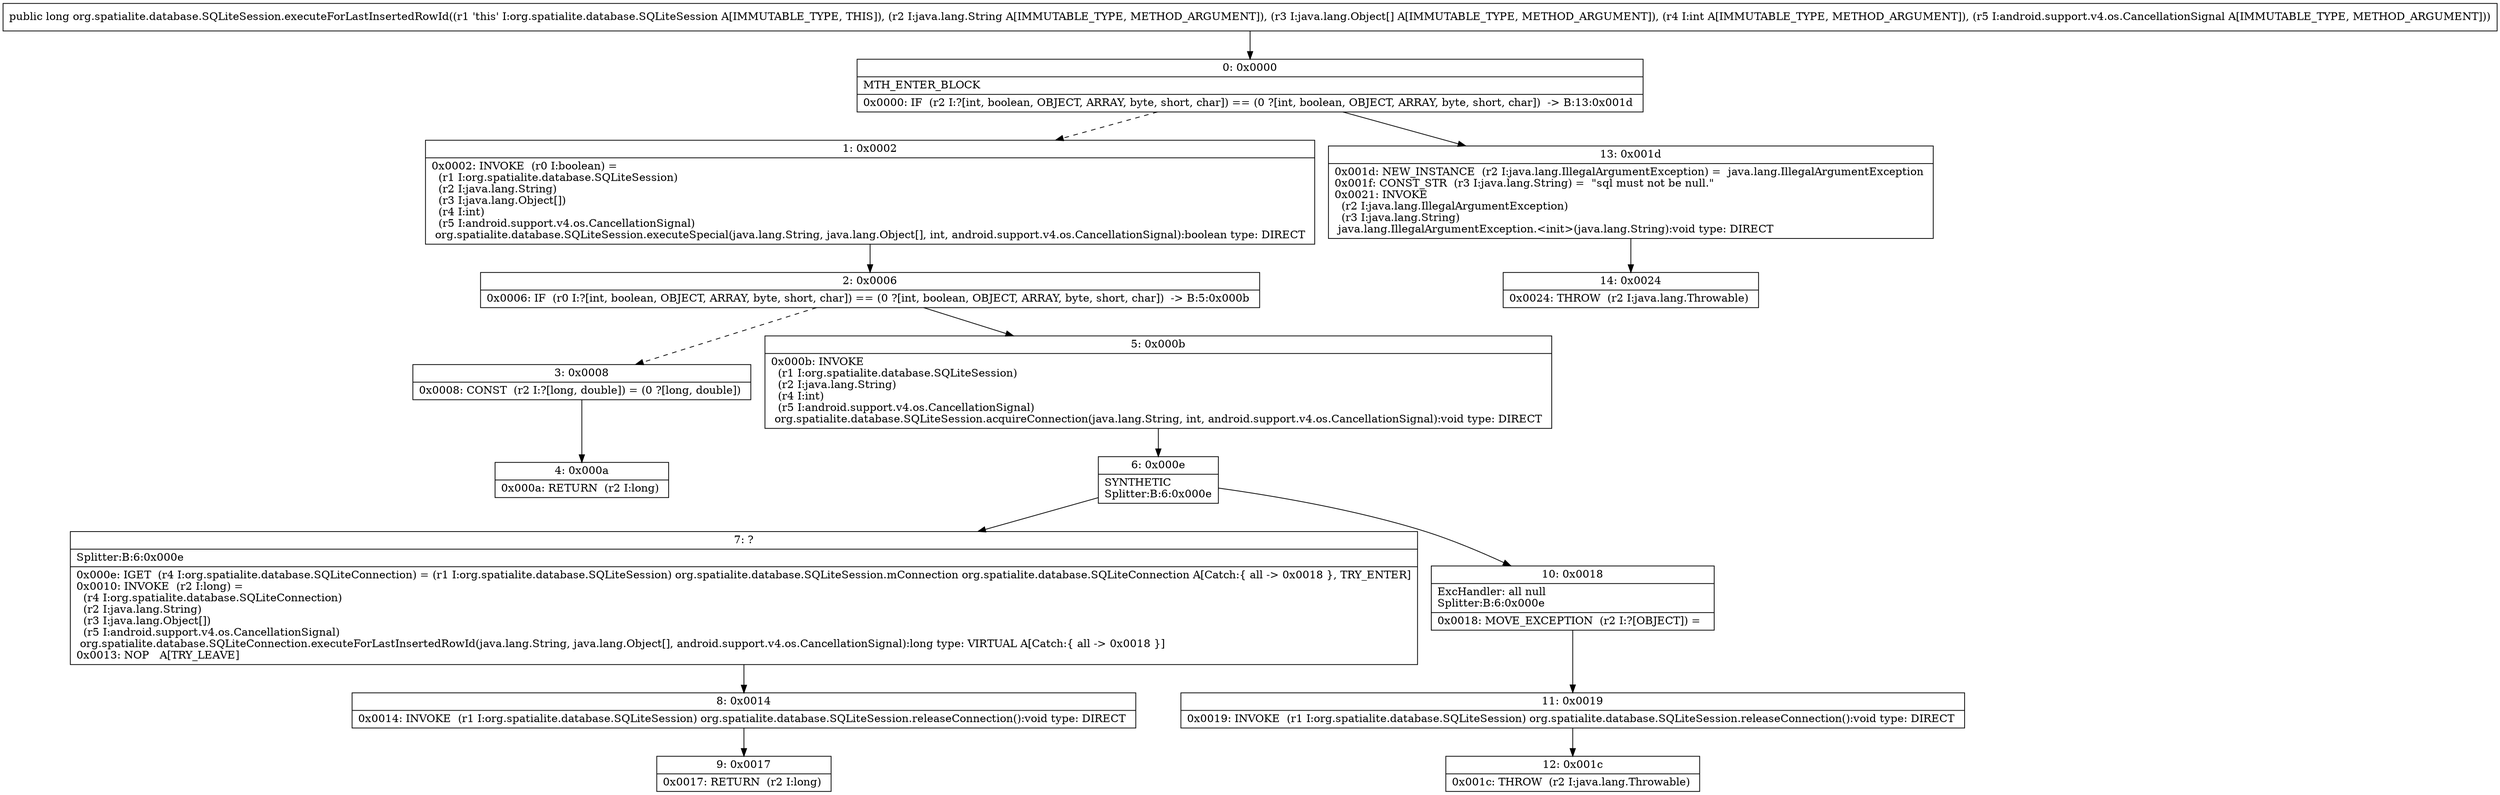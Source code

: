 digraph "CFG fororg.spatialite.database.SQLiteSession.executeForLastInsertedRowId(Ljava\/lang\/String;[Ljava\/lang\/Object;ILandroid\/support\/v4\/os\/CancellationSignal;)J" {
Node_0 [shape=record,label="{0\:\ 0x0000|MTH_ENTER_BLOCK\l|0x0000: IF  (r2 I:?[int, boolean, OBJECT, ARRAY, byte, short, char]) == (0 ?[int, boolean, OBJECT, ARRAY, byte, short, char])  \-\> B:13:0x001d \l}"];
Node_1 [shape=record,label="{1\:\ 0x0002|0x0002: INVOKE  (r0 I:boolean) = \l  (r1 I:org.spatialite.database.SQLiteSession)\l  (r2 I:java.lang.String)\l  (r3 I:java.lang.Object[])\l  (r4 I:int)\l  (r5 I:android.support.v4.os.CancellationSignal)\l org.spatialite.database.SQLiteSession.executeSpecial(java.lang.String, java.lang.Object[], int, android.support.v4.os.CancellationSignal):boolean type: DIRECT \l}"];
Node_2 [shape=record,label="{2\:\ 0x0006|0x0006: IF  (r0 I:?[int, boolean, OBJECT, ARRAY, byte, short, char]) == (0 ?[int, boolean, OBJECT, ARRAY, byte, short, char])  \-\> B:5:0x000b \l}"];
Node_3 [shape=record,label="{3\:\ 0x0008|0x0008: CONST  (r2 I:?[long, double]) = (0 ?[long, double]) \l}"];
Node_4 [shape=record,label="{4\:\ 0x000a|0x000a: RETURN  (r2 I:long) \l}"];
Node_5 [shape=record,label="{5\:\ 0x000b|0x000b: INVOKE  \l  (r1 I:org.spatialite.database.SQLiteSession)\l  (r2 I:java.lang.String)\l  (r4 I:int)\l  (r5 I:android.support.v4.os.CancellationSignal)\l org.spatialite.database.SQLiteSession.acquireConnection(java.lang.String, int, android.support.v4.os.CancellationSignal):void type: DIRECT \l}"];
Node_6 [shape=record,label="{6\:\ 0x000e|SYNTHETIC\lSplitter:B:6:0x000e\l}"];
Node_7 [shape=record,label="{7\:\ ?|Splitter:B:6:0x000e\l|0x000e: IGET  (r4 I:org.spatialite.database.SQLiteConnection) = (r1 I:org.spatialite.database.SQLiteSession) org.spatialite.database.SQLiteSession.mConnection org.spatialite.database.SQLiteConnection A[Catch:\{ all \-\> 0x0018 \}, TRY_ENTER]\l0x0010: INVOKE  (r2 I:long) = \l  (r4 I:org.spatialite.database.SQLiteConnection)\l  (r2 I:java.lang.String)\l  (r3 I:java.lang.Object[])\l  (r5 I:android.support.v4.os.CancellationSignal)\l org.spatialite.database.SQLiteConnection.executeForLastInsertedRowId(java.lang.String, java.lang.Object[], android.support.v4.os.CancellationSignal):long type: VIRTUAL A[Catch:\{ all \-\> 0x0018 \}]\l0x0013: NOP   A[TRY_LEAVE]\l}"];
Node_8 [shape=record,label="{8\:\ 0x0014|0x0014: INVOKE  (r1 I:org.spatialite.database.SQLiteSession) org.spatialite.database.SQLiteSession.releaseConnection():void type: DIRECT \l}"];
Node_9 [shape=record,label="{9\:\ 0x0017|0x0017: RETURN  (r2 I:long) \l}"];
Node_10 [shape=record,label="{10\:\ 0x0018|ExcHandler: all null\lSplitter:B:6:0x000e\l|0x0018: MOVE_EXCEPTION  (r2 I:?[OBJECT]) =  \l}"];
Node_11 [shape=record,label="{11\:\ 0x0019|0x0019: INVOKE  (r1 I:org.spatialite.database.SQLiteSession) org.spatialite.database.SQLiteSession.releaseConnection():void type: DIRECT \l}"];
Node_12 [shape=record,label="{12\:\ 0x001c|0x001c: THROW  (r2 I:java.lang.Throwable) \l}"];
Node_13 [shape=record,label="{13\:\ 0x001d|0x001d: NEW_INSTANCE  (r2 I:java.lang.IllegalArgumentException) =  java.lang.IllegalArgumentException \l0x001f: CONST_STR  (r3 I:java.lang.String) =  \"sql must not be null.\" \l0x0021: INVOKE  \l  (r2 I:java.lang.IllegalArgumentException)\l  (r3 I:java.lang.String)\l java.lang.IllegalArgumentException.\<init\>(java.lang.String):void type: DIRECT \l}"];
Node_14 [shape=record,label="{14\:\ 0x0024|0x0024: THROW  (r2 I:java.lang.Throwable) \l}"];
MethodNode[shape=record,label="{public long org.spatialite.database.SQLiteSession.executeForLastInsertedRowId((r1 'this' I:org.spatialite.database.SQLiteSession A[IMMUTABLE_TYPE, THIS]), (r2 I:java.lang.String A[IMMUTABLE_TYPE, METHOD_ARGUMENT]), (r3 I:java.lang.Object[] A[IMMUTABLE_TYPE, METHOD_ARGUMENT]), (r4 I:int A[IMMUTABLE_TYPE, METHOD_ARGUMENT]), (r5 I:android.support.v4.os.CancellationSignal A[IMMUTABLE_TYPE, METHOD_ARGUMENT])) }"];
MethodNode -> Node_0;
Node_0 -> Node_1[style=dashed];
Node_0 -> Node_13;
Node_1 -> Node_2;
Node_2 -> Node_3[style=dashed];
Node_2 -> Node_5;
Node_3 -> Node_4;
Node_5 -> Node_6;
Node_6 -> Node_7;
Node_6 -> Node_10;
Node_7 -> Node_8;
Node_8 -> Node_9;
Node_10 -> Node_11;
Node_11 -> Node_12;
Node_13 -> Node_14;
}

